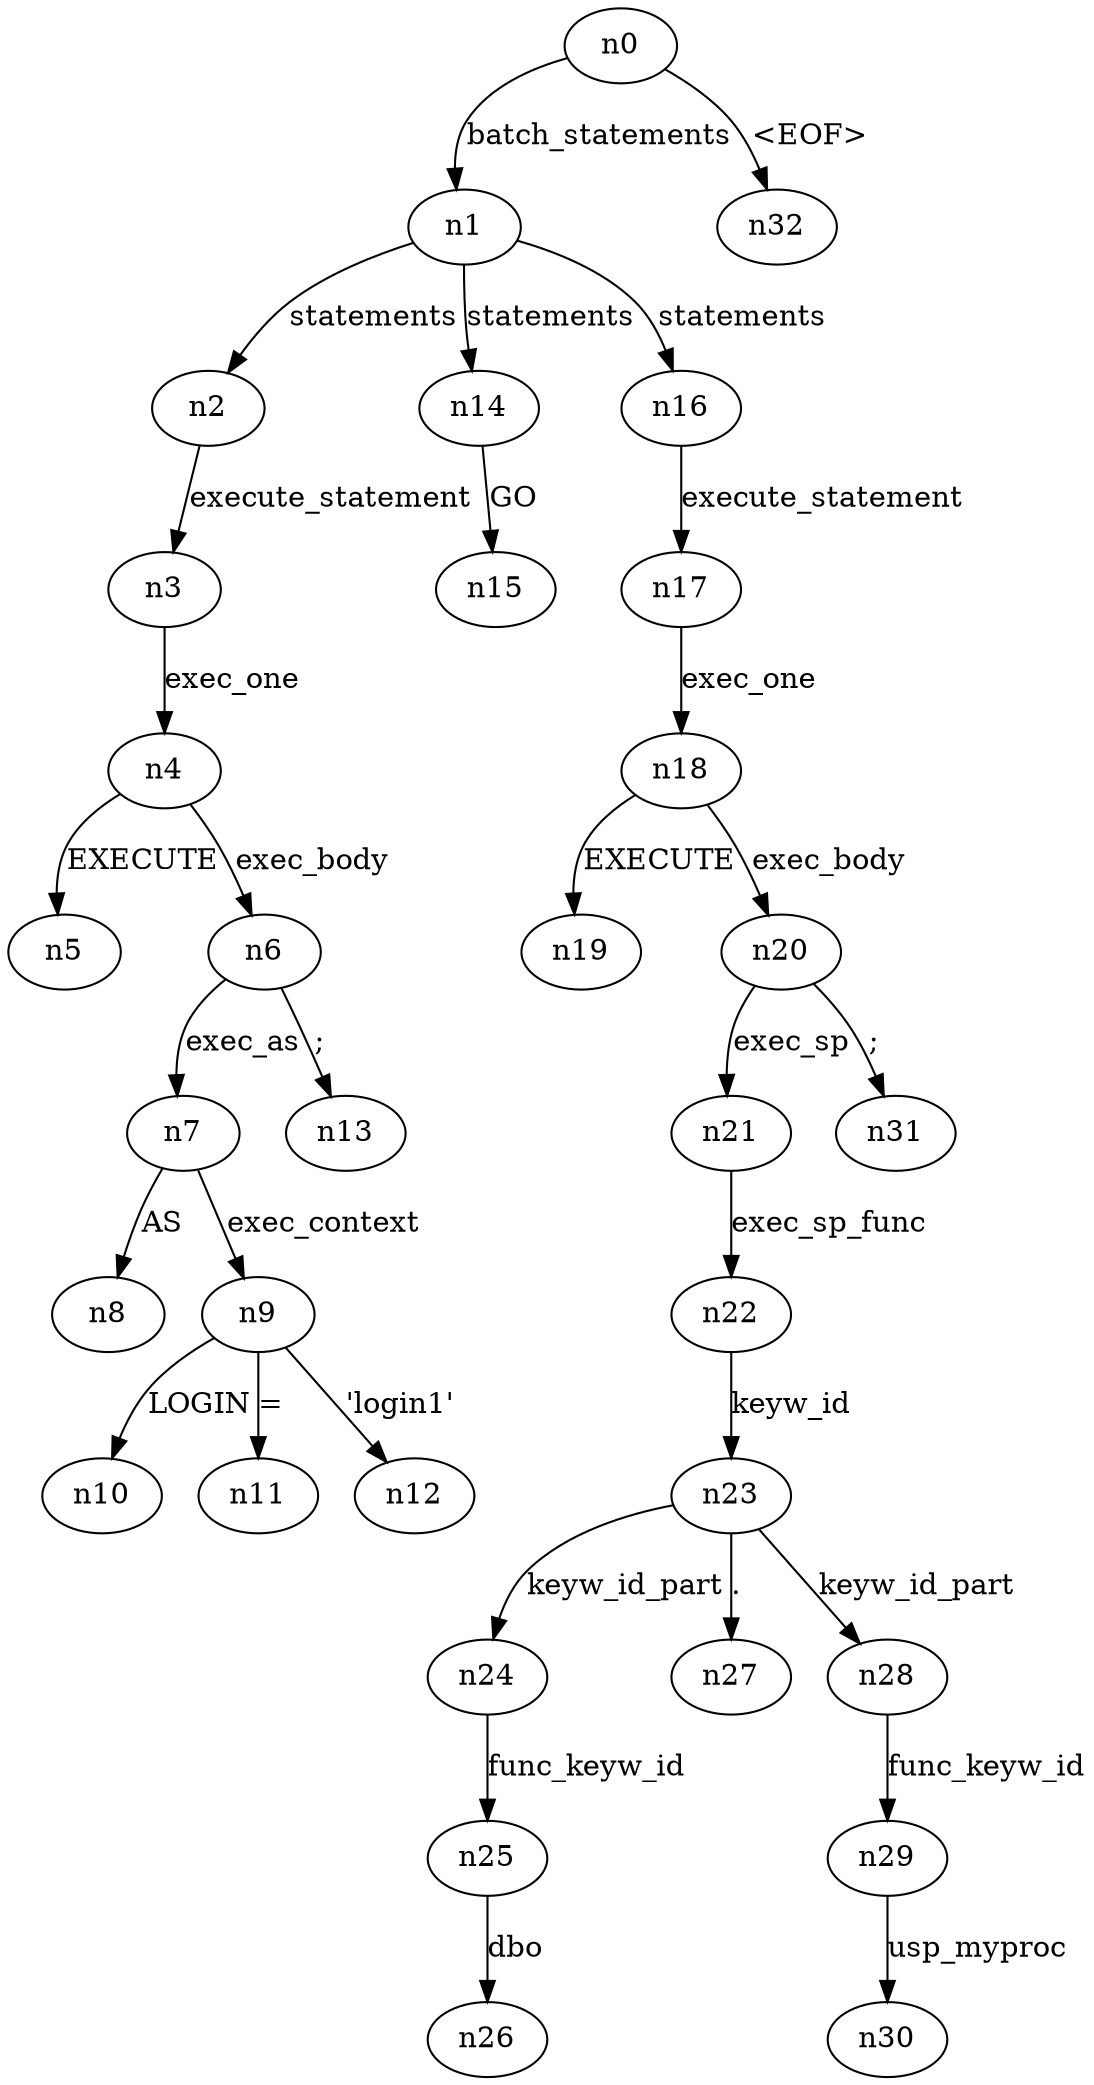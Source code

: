 digraph ParseTree {
  n0 -> n1 [label="batch_statements"];
  n1 -> n2 [label="statements"];
  n2 -> n3 [label="execute_statement"];
  n3 -> n4 [label="exec_one"];
  n4 -> n5 [label="EXECUTE"];
  n4 -> n6 [label="exec_body"];
  n6 -> n7 [label="exec_as"];
  n7 -> n8 [label="AS"];
  n7 -> n9 [label="exec_context"];
  n9 -> n10 [label="LOGIN"];
  n9 -> n11 [label="="];
  n9 -> n12 [label="'login1'"];
  n6 -> n13 [label=";"];
  n1 -> n14 [label="statements"];
  n14 -> n15 [label="GO"];
  n1 -> n16 [label="statements"];
  n16 -> n17 [label="execute_statement"];
  n17 -> n18 [label="exec_one"];
  n18 -> n19 [label="EXECUTE"];
  n18 -> n20 [label="exec_body"];
  n20 -> n21 [label="exec_sp"];
  n21 -> n22 [label="exec_sp_func"];
  n22 -> n23 [label="keyw_id"];
  n23 -> n24 [label="keyw_id_part"];
  n24 -> n25 [label="func_keyw_id"];
  n25 -> n26 [label="dbo"];
  n23 -> n27 [label="."];
  n23 -> n28 [label="keyw_id_part"];
  n28 -> n29 [label="func_keyw_id"];
  n29 -> n30 [label="usp_myproc"];
  n20 -> n31 [label=";"];
  n0 -> n32 [label="<EOF>"];
}